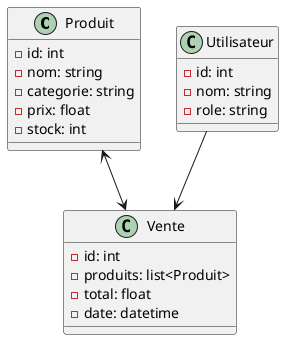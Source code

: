 @startuml

class Produit {
    - id: int
    - nom: string
    - categorie: string
    - prix: float
    - stock: int
}

class Vente {
    - id: int
    - produits: list<Produit>
    - total: float
    - date: datetime
}

class Utilisateur {
    - id: int
    - nom: string
    - role: string
}

Produit <--> Vente
Utilisateur --> Vente

@enduml
